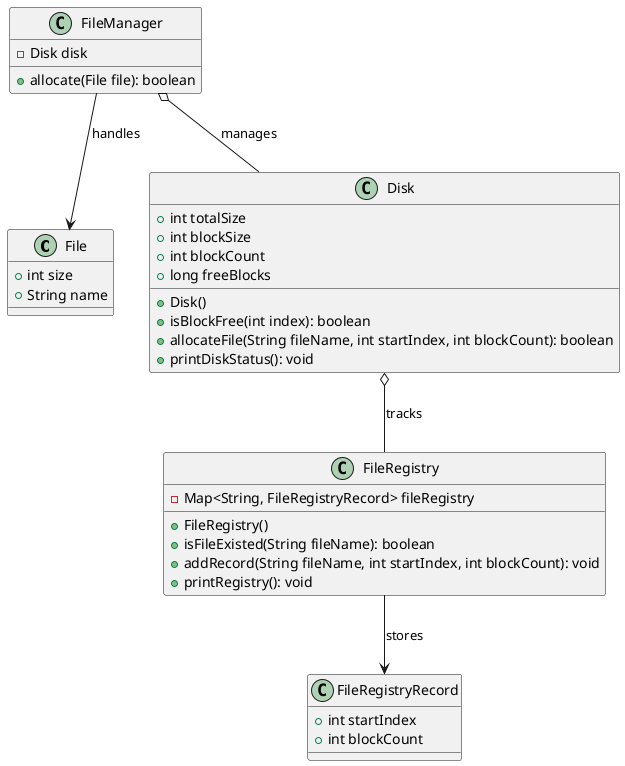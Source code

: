 @startuml

class File {
    + int size
    + String name
}

class FileManager {
    - Disk disk
    + allocate(File file): boolean
}

class Disk {
    + int totalSize
    + int blockSize
    + int blockCount
    + long freeBlocks
    + Disk()
    + isBlockFree(int index): boolean
    + allocateFile(String fileName, int startIndex, int blockCount): boolean
    + printDiskStatus(): void
}

class FileRegistry {
    - Map<String, FileRegistryRecord> fileRegistry
    + FileRegistry()
    + isFileExisted(String fileName): boolean
    + addRecord(String fileName, int startIndex, int blockCount): void
    + printRegistry(): void
}

class FileRegistryRecord {
    + int startIndex
    + int blockCount
}


FileManager o-- Disk: manages
FileManager --> File: handles
Disk o-- FileRegistry: tracks
FileRegistry --> FileRegistryRecord: stores

@enduml
